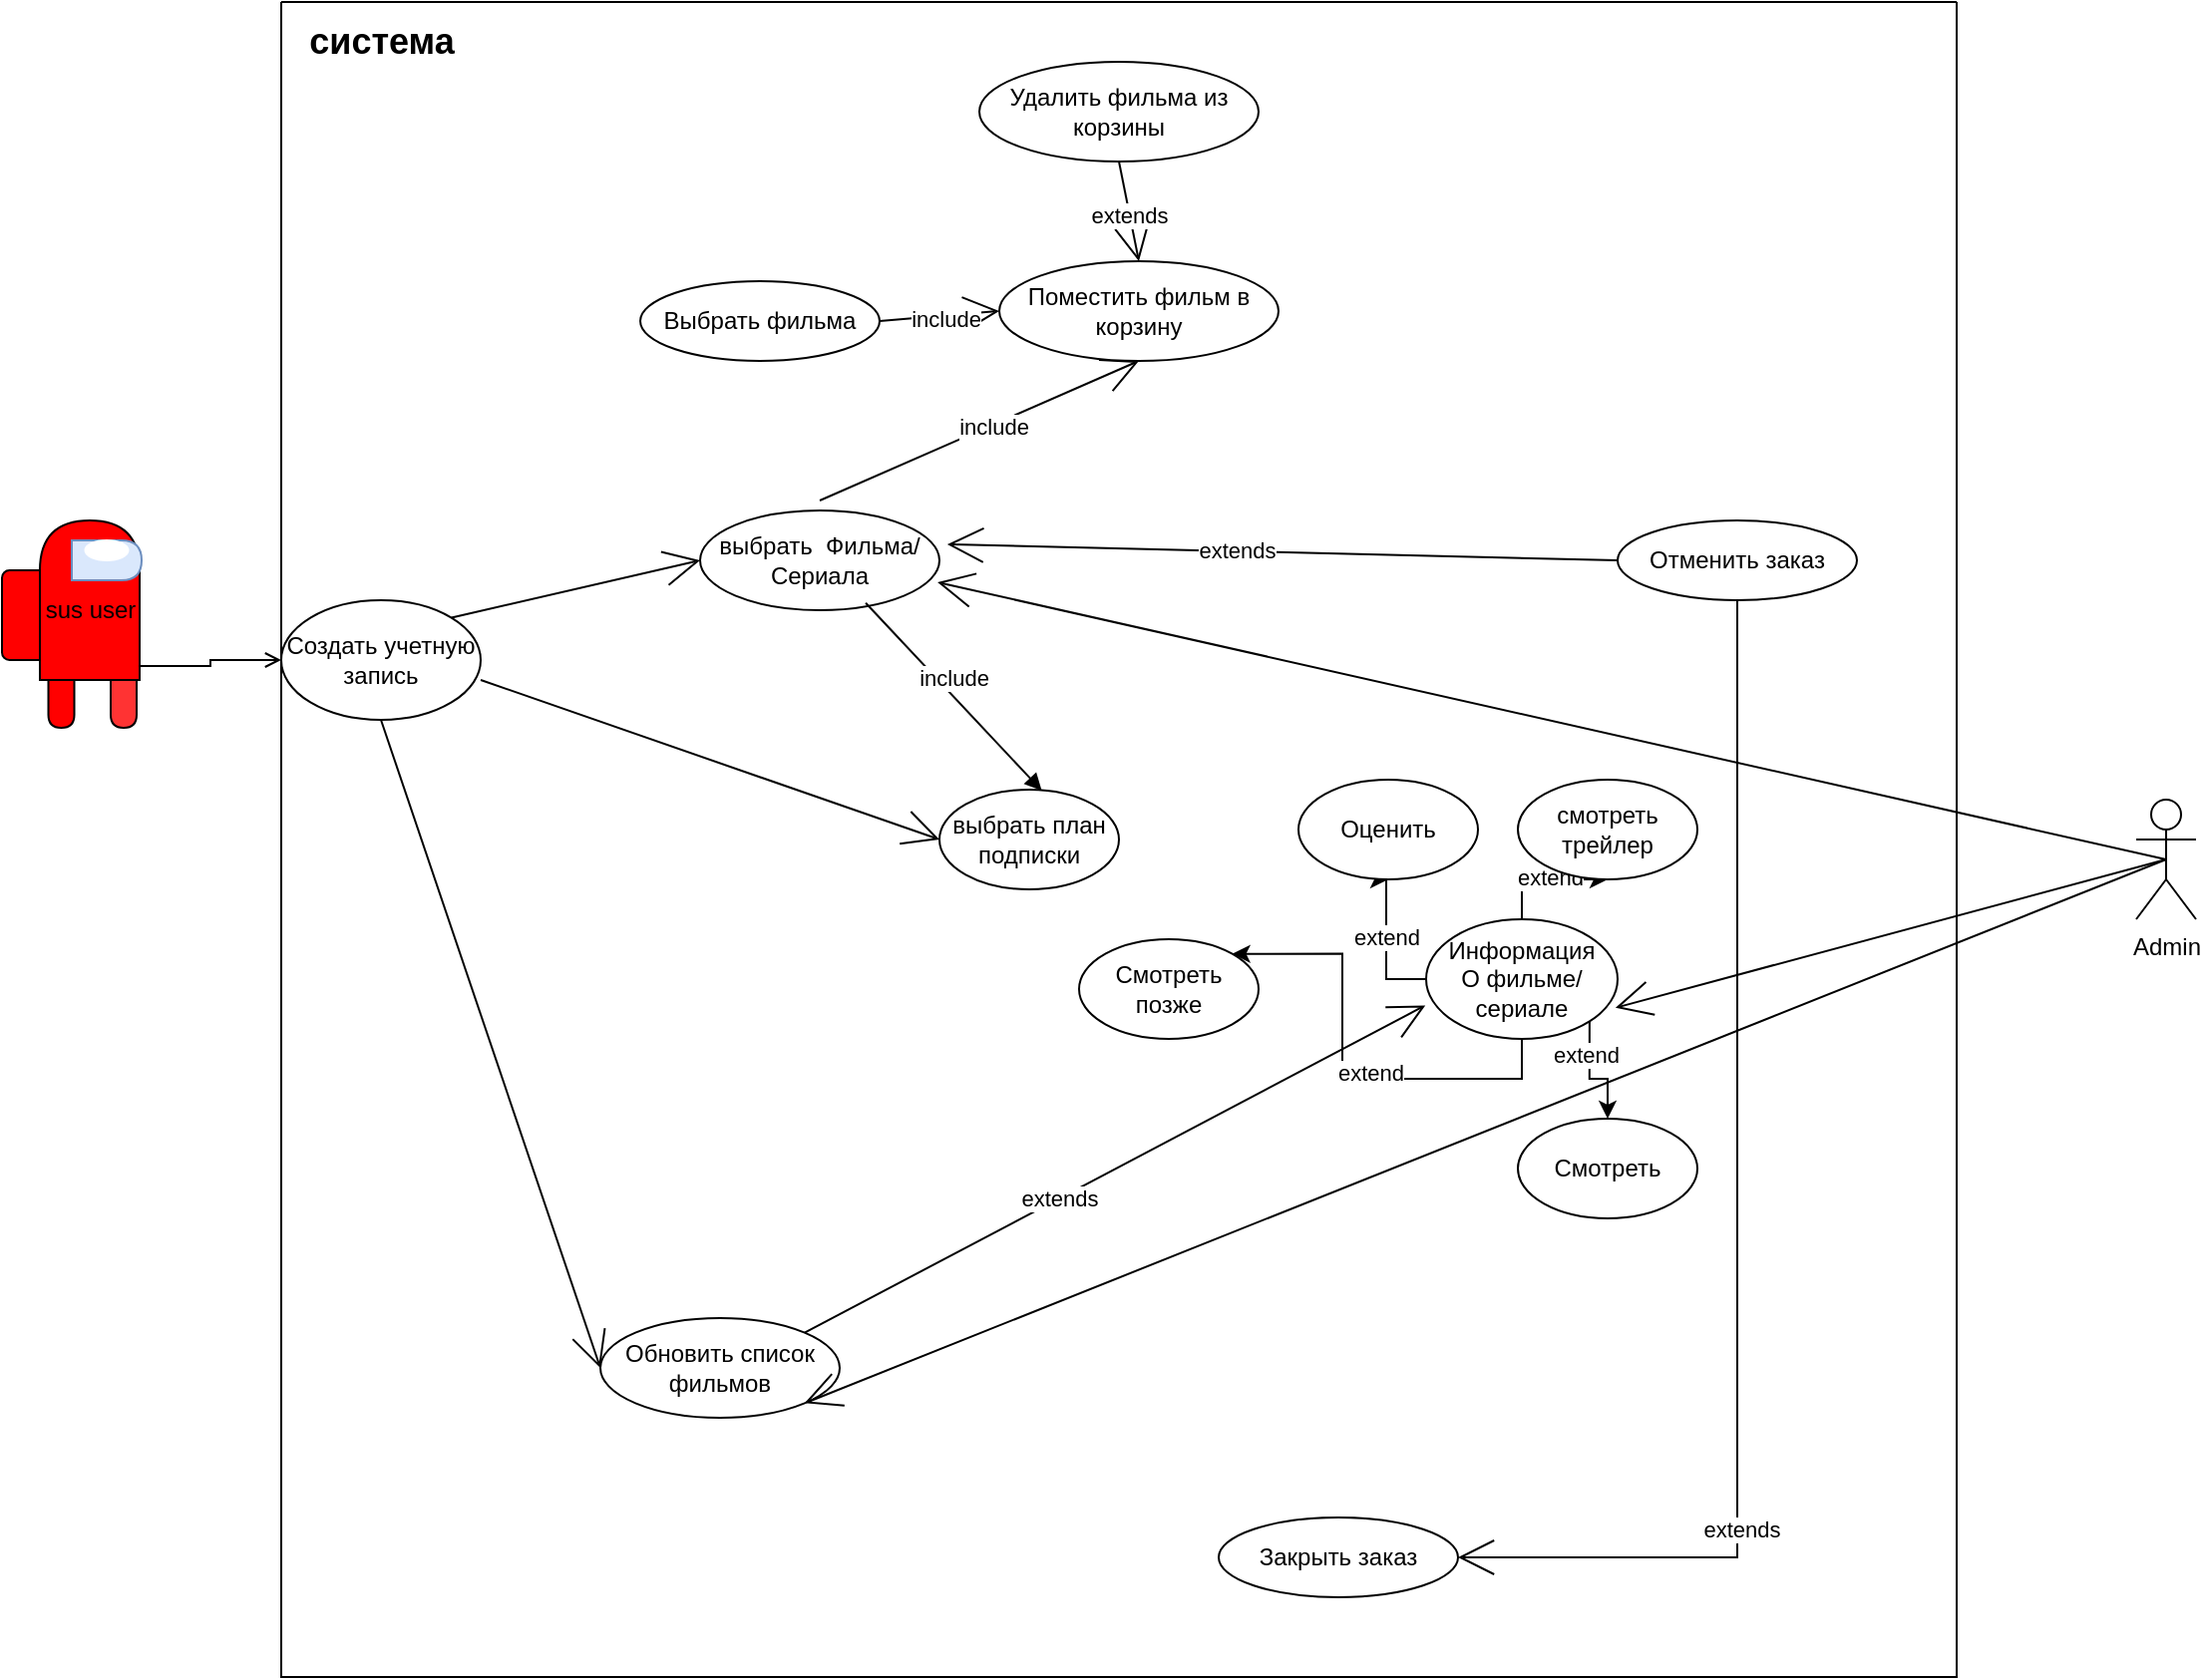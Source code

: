 <mxfile version="24.0.7" type="github">
  <diagram name="Page-1" id="EHUUDFUTc4Rseh3JcNTe">
    <mxGraphModel dx="2501" dy="1915" grid="1" gridSize="10" guides="1" tooltips="1" connect="1" arrows="1" fold="1" page="1" pageScale="1" pageWidth="827" pageHeight="1169" math="0" shadow="0">
      <root>
        <mxCell id="0" />
        <mxCell id="1" parent="0" />
        <mxCell id="1yvp5uJ9UUeQtlleW9mN-1" value="" style="endArrow=open;endSize=16;endFill=0;html=1;rounded=0;entryX=0.5;entryY=1;entryDx=0;entryDy=0;exitX=0.5;exitY=0;exitDx=0;exitDy=0;" parent="1" target="1yvp5uJ9UUeQtlleW9mN-9" edge="1">
          <mxGeometry width="160" relative="1" as="geometry">
            <mxPoint x="100" y="120" as="sourcePoint" />
            <mxPoint x="230" y="10" as="targetPoint" />
          </mxGeometry>
        </mxCell>
        <mxCell id="1yvp5uJ9UUeQtlleW9mN-2" value="include" style="edgeLabel;html=1;align=center;verticalAlign=middle;resizable=0;points=[];" parent="1yvp5uJ9UUeQtlleW9mN-1" vertex="1" connectable="0">
          <mxGeometry x="0.075" y="-1" relative="1" as="geometry">
            <mxPoint as="offset" />
          </mxGeometry>
        </mxCell>
        <mxCell id="1yvp5uJ9UUeQtlleW9mN-4" value="" style="endArrow=open;endSize=16;endFill=0;html=1;rounded=0;exitX=0.5;exitY=0.5;exitDx=0;exitDy=0;exitPerimeter=0;entryX=0.992;entryY=0.72;entryDx=0;entryDy=0;entryPerimeter=0;" parent="1" target="1yvp5uJ9UUeQtlleW9mN-17" edge="1" source="1yvp5uJ9UUeQtlleW9mN-51">
          <mxGeometry width="160" relative="1" as="geometry">
            <mxPoint x="740" y="290" as="sourcePoint" />
            <mxPoint x="142.426" y="154.142" as="targetPoint" />
          </mxGeometry>
        </mxCell>
        <mxCell id="1yvp5uJ9UUeQtlleW9mN-5" value="" style="swimlane;startSize=0;" parent="1" vertex="1">
          <mxGeometry x="-170" y="-130" width="840" height="840" as="geometry" />
        </mxCell>
        <mxCell id="1yvp5uJ9UUeQtlleW9mN-6" value="Обновить список фильмов" style="ellipse;whiteSpace=wrap;html=1;" parent="1yvp5uJ9UUeQtlleW9mN-5" vertex="1">
          <mxGeometry x="160" y="660" width="120" height="50" as="geometry" />
        </mxCell>
        <mxCell id="1yvp5uJ9UUeQtlleW9mN-7" value="" style="endArrow=open;endSize=16;endFill=0;html=1;rounded=0;entryX=-0.004;entryY=0.72;entryDx=0;entryDy=0;exitX=1;exitY=0;exitDx=0;exitDy=0;entryPerimeter=0;" parent="1yvp5uJ9UUeQtlleW9mN-5" source="1yvp5uJ9UUeQtlleW9mN-6" target="1yvp5uJ9UUeQtlleW9mN-31" edge="1">
          <mxGeometry width="160" relative="1" as="geometry">
            <mxPoint x="590" y="500" as="sourcePoint" />
            <mxPoint x="560" y="495.0" as="targetPoint" />
          </mxGeometry>
        </mxCell>
        <mxCell id="1yvp5uJ9UUeQtlleW9mN-8" value="extends" style="edgeLabel;html=1;align=center;verticalAlign=middle;resizable=0;points=[];" parent="1yvp5uJ9UUeQtlleW9mN-7" vertex="1" connectable="0">
          <mxGeometry x="-0.178" relative="1" as="geometry">
            <mxPoint as="offset" />
          </mxGeometry>
        </mxCell>
        <mxCell id="1yvp5uJ9UUeQtlleW9mN-9" value="Поместить фильм в корзину" style="ellipse;whiteSpace=wrap;html=1;" parent="1yvp5uJ9UUeQtlleW9mN-5" vertex="1">
          <mxGeometry x="360" y="130" width="140" height="50" as="geometry" />
        </mxCell>
        <mxCell id="1yvp5uJ9UUeQtlleW9mN-10" value="Удалить фильма&amp;nbsp;из корзины" style="ellipse;whiteSpace=wrap;html=1;" parent="1yvp5uJ9UUeQtlleW9mN-5" vertex="1">
          <mxGeometry x="350" y="30" width="140" height="50" as="geometry" />
        </mxCell>
        <mxCell id="1yvp5uJ9UUeQtlleW9mN-11" value="" style="endArrow=open;endSize=16;endFill=0;html=1;rounded=0;entryX=0.5;entryY=0;entryDx=0;entryDy=0;exitX=0.5;exitY=1;exitDx=0;exitDy=0;" parent="1yvp5uJ9UUeQtlleW9mN-5" source="1yvp5uJ9UUeQtlleW9mN-10" target="1yvp5uJ9UUeQtlleW9mN-9" edge="1">
          <mxGeometry width="160" relative="1" as="geometry">
            <mxPoint x="380" y="90" as="sourcePoint" />
            <mxPoint x="370" y="321" as="targetPoint" />
          </mxGeometry>
        </mxCell>
        <mxCell id="1yvp5uJ9UUeQtlleW9mN-12" value="extends" style="edgeLabel;html=1;align=center;verticalAlign=middle;resizable=0;points=[];" parent="1yvp5uJ9UUeQtlleW9mN-11" vertex="1" connectable="0">
          <mxGeometry x="0.075" y="-1" relative="1" as="geometry">
            <mxPoint as="offset" />
          </mxGeometry>
        </mxCell>
        <mxCell id="1yvp5uJ9UUeQtlleW9mN-13" value="Выбрать фильма" style="ellipse;whiteSpace=wrap;html=1;" parent="1yvp5uJ9UUeQtlleW9mN-5" vertex="1">
          <mxGeometry x="180" y="140" width="120" height="40" as="geometry" />
        </mxCell>
        <mxCell id="1yvp5uJ9UUeQtlleW9mN-14" value="" style="endArrow=open;endSize=16;endFill=0;html=1;rounded=0;exitX=1;exitY=0.5;exitDx=0;exitDy=0;entryX=0;entryY=0.5;entryDx=0;entryDy=0;" parent="1yvp5uJ9UUeQtlleW9mN-5" source="1yvp5uJ9UUeQtlleW9mN-13" target="1yvp5uJ9UUeQtlleW9mN-9" edge="1">
          <mxGeometry width="160" relative="1" as="geometry">
            <mxPoint x="410" y="370" as="sourcePoint" />
            <mxPoint x="190" y="110" as="targetPoint" />
          </mxGeometry>
        </mxCell>
        <mxCell id="1yvp5uJ9UUeQtlleW9mN-15" value="include" style="edgeLabel;html=1;align=center;verticalAlign=middle;resizable=0;points=[];" parent="1yvp5uJ9UUeQtlleW9mN-14" vertex="1" connectable="0">
          <mxGeometry x="0.075" y="-1" relative="1" as="geometry">
            <mxPoint as="offset" />
          </mxGeometry>
        </mxCell>
        <mxCell id="1yvp5uJ9UUeQtlleW9mN-16" value="Закрыть заказ" style="ellipse;whiteSpace=wrap;html=1;" parent="1yvp5uJ9UUeQtlleW9mN-5" vertex="1">
          <mxGeometry x="470" y="760" width="120" height="40" as="geometry" />
        </mxCell>
        <mxCell id="1yvp5uJ9UUeQtlleW9mN-17" value="выбрать&amp;nbsp; Фильма/Сериала" style="ellipse;whiteSpace=wrap;html=1;" parent="1yvp5uJ9UUeQtlleW9mN-5" vertex="1">
          <mxGeometry x="210" y="255" width="120" height="50" as="geometry" />
        </mxCell>
        <mxCell id="1yvp5uJ9UUeQtlleW9mN-18" value="&lt;b&gt;&lt;font style=&quot;font-size: 18px;&quot;&gt;система&lt;/font&gt;&lt;/b&gt;" style="text;html=1;align=center;verticalAlign=middle;resizable=0;points=[];autosize=1;strokeColor=none;fillColor=none;" parent="1yvp5uJ9UUeQtlleW9mN-5" vertex="1">
          <mxGeometry width="100" height="40" as="geometry" />
        </mxCell>
        <mxCell id="1yvp5uJ9UUeQtlleW9mN-19" value="Создать учетную запись" style="ellipse;whiteSpace=wrap;html=1;" parent="1yvp5uJ9UUeQtlleW9mN-5" vertex="1">
          <mxGeometry y="300" width="100" height="60" as="geometry" />
        </mxCell>
        <mxCell id="1yvp5uJ9UUeQtlleW9mN-20" value="" style="endArrow=open;endSize=16;endFill=0;html=1;rounded=0;entryX=0;entryY=0.5;entryDx=0;entryDy=0;exitX=1;exitY=0;exitDx=0;exitDy=0;" parent="1yvp5uJ9UUeQtlleW9mN-5" source="1yvp5uJ9UUeQtlleW9mN-19" target="1yvp5uJ9UUeQtlleW9mN-17" edge="1">
          <mxGeometry width="160" relative="1" as="geometry">
            <mxPoint x="-60" y="310" as="sourcePoint" />
            <mxPoint x="200" y="280" as="targetPoint" />
          </mxGeometry>
        </mxCell>
        <mxCell id="1yvp5uJ9UUeQtlleW9mN-21" value="" style="endArrow=open;endSize=16;endFill=0;html=1;rounded=0;entryX=0;entryY=0.5;entryDx=0;entryDy=0;" parent="1yvp5uJ9UUeQtlleW9mN-5" target="1yvp5uJ9UUeQtlleW9mN-38" edge="1">
          <mxGeometry width="160" relative="1" as="geometry">
            <mxPoint x="100" y="340" as="sourcePoint" />
            <mxPoint x="326.64" y="410.55" as="targetPoint" />
          </mxGeometry>
        </mxCell>
        <mxCell id="1yvp5uJ9UUeQtlleW9mN-22" value="" style="endArrow=open;endSize=16;endFill=0;html=1;rounded=0;exitX=0.5;exitY=1;exitDx=0;exitDy=0;entryX=0;entryY=0.5;entryDx=0;entryDy=0;" parent="1yvp5uJ9UUeQtlleW9mN-5" source="1yvp5uJ9UUeQtlleW9mN-19" target="1yvp5uJ9UUeQtlleW9mN-6" edge="1">
          <mxGeometry width="160" relative="1" as="geometry">
            <mxPoint x="-80.0" y="300" as="sourcePoint" />
            <mxPoint x="217.323" y="427.427" as="targetPoint" />
          </mxGeometry>
        </mxCell>
        <mxCell id="1yvp5uJ9UUeQtlleW9mN-23" style="edgeStyle=orthogonalEdgeStyle;rounded=0;orthogonalLoop=1;jettySize=auto;html=1;exitX=1;exitY=1;exitDx=0;exitDy=0;" parent="1yvp5uJ9UUeQtlleW9mN-5" source="1yvp5uJ9UUeQtlleW9mN-31" target="1yvp5uJ9UUeQtlleW9mN-40" edge="1">
          <mxGeometry relative="1" as="geometry" />
        </mxCell>
        <mxCell id="1yvp5uJ9UUeQtlleW9mN-24" value="extend" style="edgeLabel;html=1;align=center;verticalAlign=middle;resizable=0;points=[];" parent="1yvp5uJ9UUeQtlleW9mN-23" vertex="1" connectable="0">
          <mxGeometry x="-0.416" y="-2" relative="1" as="geometry">
            <mxPoint as="offset" />
          </mxGeometry>
        </mxCell>
        <mxCell id="1yvp5uJ9UUeQtlleW9mN-25" style="edgeStyle=orthogonalEdgeStyle;rounded=0;orthogonalLoop=1;jettySize=auto;html=1;exitX=0;exitY=0.5;exitDx=0;exitDy=0;" parent="1yvp5uJ9UUeQtlleW9mN-5" source="1yvp5uJ9UUeQtlleW9mN-31" target="1yvp5uJ9UUeQtlleW9mN-41" edge="1">
          <mxGeometry relative="1" as="geometry" />
        </mxCell>
        <mxCell id="1yvp5uJ9UUeQtlleW9mN-26" value="extend" style="edgeLabel;html=1;align=center;verticalAlign=middle;resizable=0;points=[];" parent="1yvp5uJ9UUeQtlleW9mN-25" vertex="1" connectable="0">
          <mxGeometry x="0.165" relative="1" as="geometry">
            <mxPoint as="offset" />
          </mxGeometry>
        </mxCell>
        <mxCell id="1yvp5uJ9UUeQtlleW9mN-27" style="edgeStyle=orthogonalEdgeStyle;rounded=0;orthogonalLoop=1;jettySize=auto;html=1;exitX=0.5;exitY=0;exitDx=0;exitDy=0;" parent="1yvp5uJ9UUeQtlleW9mN-5" source="1yvp5uJ9UUeQtlleW9mN-31" target="1yvp5uJ9UUeQtlleW9mN-42" edge="1">
          <mxGeometry relative="1" as="geometry" />
        </mxCell>
        <mxCell id="1yvp5uJ9UUeQtlleW9mN-28" value="extend" style="edgeLabel;html=1;align=center;verticalAlign=middle;resizable=0;points=[];" parent="1yvp5uJ9UUeQtlleW9mN-27" vertex="1" connectable="0">
          <mxGeometry x="0.057" y="1" relative="1" as="geometry">
            <mxPoint as="offset" />
          </mxGeometry>
        </mxCell>
        <mxCell id="1yvp5uJ9UUeQtlleW9mN-29" style="edgeStyle=orthogonalEdgeStyle;rounded=0;orthogonalLoop=1;jettySize=auto;html=1;exitX=0.5;exitY=1;exitDx=0;exitDy=0;entryX=1;entryY=0;entryDx=0;entryDy=0;" parent="1yvp5uJ9UUeQtlleW9mN-5" source="1yvp5uJ9UUeQtlleW9mN-31" target="1yvp5uJ9UUeQtlleW9mN-39" edge="1">
          <mxGeometry relative="1" as="geometry" />
        </mxCell>
        <mxCell id="1yvp5uJ9UUeQtlleW9mN-30" value="extend" style="edgeLabel;html=1;align=center;verticalAlign=middle;resizable=0;points=[];" parent="1yvp5uJ9UUeQtlleW9mN-29" vertex="1" connectable="0">
          <mxGeometry x="-0.159" y="-3" relative="1" as="geometry">
            <mxPoint as="offset" />
          </mxGeometry>
        </mxCell>
        <mxCell id="1yvp5uJ9UUeQtlleW9mN-31" value="&lt;div&gt;Информация&lt;/div&gt;О фильме/сериале" style="ellipse;whiteSpace=wrap;html=1;" parent="1yvp5uJ9UUeQtlleW9mN-5" vertex="1">
          <mxGeometry x="574" y="460" width="96" height="60" as="geometry" />
        </mxCell>
        <mxCell id="1yvp5uJ9UUeQtlleW9mN-32" value="Отменить заказ" style="ellipse;whiteSpace=wrap;html=1;" parent="1yvp5uJ9UUeQtlleW9mN-5" vertex="1">
          <mxGeometry x="670" y="260" width="120" height="40" as="geometry" />
        </mxCell>
        <mxCell id="1yvp5uJ9UUeQtlleW9mN-33" style="edgeStyle=orthogonalEdgeStyle;rounded=0;orthogonalLoop=1;jettySize=auto;html=1;exitX=0.5;exitY=1;exitDx=0;exitDy=0;entryX=1;entryY=0.5;entryDx=0;entryDy=0;endArrow=open;endFill=0;endSize=16;" parent="1yvp5uJ9UUeQtlleW9mN-5" source="1yvp5uJ9UUeQtlleW9mN-32" target="1yvp5uJ9UUeQtlleW9mN-16" edge="1">
          <mxGeometry relative="1" as="geometry" />
        </mxCell>
        <mxCell id="1yvp5uJ9UUeQtlleW9mN-34" value="extends" style="edgeLabel;html=1;align=center;verticalAlign=middle;resizable=0;points=[];" parent="1yvp5uJ9UUeQtlleW9mN-33" vertex="1" connectable="0">
          <mxGeometry x="0.501" y="2" relative="1" as="geometry">
            <mxPoint as="offset" />
          </mxGeometry>
        </mxCell>
        <mxCell id="1yvp5uJ9UUeQtlleW9mN-35" value="" style="endArrow=open;endSize=16;endFill=0;html=1;rounded=0;exitX=0;exitY=0.5;exitDx=0;exitDy=0;entryX=1.033;entryY=0.34;entryDx=0;entryDy=0;entryPerimeter=0;" parent="1yvp5uJ9UUeQtlleW9mN-5" source="1yvp5uJ9UUeQtlleW9mN-32" target="1yvp5uJ9UUeQtlleW9mN-17" edge="1">
          <mxGeometry width="160" relative="1" as="geometry">
            <mxPoint x="790" y="450" as="sourcePoint" />
            <mxPoint x="320" y="280" as="targetPoint" />
          </mxGeometry>
        </mxCell>
        <mxCell id="1yvp5uJ9UUeQtlleW9mN-36" value="extends" style="edgeLabel;html=1;align=center;verticalAlign=middle;resizable=0;points=[];" parent="1yvp5uJ9UUeQtlleW9mN-35" vertex="1" connectable="0">
          <mxGeometry x="0.332" y="2" relative="1" as="geometry">
            <mxPoint x="33" y="-2" as="offset" />
          </mxGeometry>
        </mxCell>
        <mxCell id="1yvp5uJ9UUeQtlleW9mN-37" value="include" style="html=1;verticalAlign=bottom;endArrow=block;curved=0;rounded=0;entryX=0.57;entryY=0.01;entryDx=0;entryDy=0;entryPerimeter=0;exitX=0.692;exitY=0.927;exitDx=0;exitDy=0;exitPerimeter=0;" parent="1yvp5uJ9UUeQtlleW9mN-5" source="1yvp5uJ9UUeQtlleW9mN-17" target="1yvp5uJ9UUeQtlleW9mN-38" edge="1">
          <mxGeometry width="80" relative="1" as="geometry">
            <mxPoint x="260" y="300" as="sourcePoint" />
            <mxPoint x="380.28" y="393.55" as="targetPoint" />
          </mxGeometry>
        </mxCell>
        <mxCell id="1yvp5uJ9UUeQtlleW9mN-38" value="выбрать план подписки" style="ellipse;whiteSpace=wrap;html=1;" parent="1yvp5uJ9UUeQtlleW9mN-5" vertex="1">
          <mxGeometry x="330" y="395" width="90" height="50" as="geometry" />
        </mxCell>
        <mxCell id="1yvp5uJ9UUeQtlleW9mN-39" value="Смотреть позже" style="ellipse;whiteSpace=wrap;html=1;" parent="1yvp5uJ9UUeQtlleW9mN-5" vertex="1">
          <mxGeometry x="400" y="470" width="90" height="50" as="geometry" />
        </mxCell>
        <mxCell id="1yvp5uJ9UUeQtlleW9mN-40" value="Смотреть" style="ellipse;whiteSpace=wrap;html=1;" parent="1yvp5uJ9UUeQtlleW9mN-5" vertex="1">
          <mxGeometry x="620" y="560" width="90" height="50" as="geometry" />
        </mxCell>
        <mxCell id="1yvp5uJ9UUeQtlleW9mN-41" value="Оценить" style="ellipse;whiteSpace=wrap;html=1;" parent="1yvp5uJ9UUeQtlleW9mN-5" vertex="1">
          <mxGeometry x="510" y="390" width="90" height="50" as="geometry" />
        </mxCell>
        <mxCell id="1yvp5uJ9UUeQtlleW9mN-42" value="смотреть трейлер" style="ellipse;whiteSpace=wrap;html=1;" parent="1yvp5uJ9UUeQtlleW9mN-5" vertex="1">
          <mxGeometry x="620" y="390" width="90" height="50" as="geometry" />
        </mxCell>
        <mxCell id="1yvp5uJ9UUeQtlleW9mN-43" value="" style="rounded=1;whiteSpace=wrap;html=1;rotation=90;fillColor=#ff0000;" parent="1" vertex="1">
          <mxGeometry x="-320" y="165" width="45" height="25" as="geometry" />
        </mxCell>
        <mxCell id="1yvp5uJ9UUeQtlleW9mN-44" value="" style="shape=delay;whiteSpace=wrap;html=1;rotation=-90;fillColor=#ff0000;" parent="1" vertex="1">
          <mxGeometry x="-306" y="145" width="80" height="50" as="geometry" />
        </mxCell>
        <mxCell id="1yvp5uJ9UUeQtlleW9mN-45" value="" style="shape=delay;whiteSpace=wrap;html=1;rotation=90;fillColor=#ff0000;" parent="1" vertex="1">
          <mxGeometry x="-292.25" y="215.5" width="24" height="13" as="geometry" />
        </mxCell>
        <mxCell id="1yvp5uJ9UUeQtlleW9mN-46" value="" style="shape=delay;whiteSpace=wrap;html=1;rotation=90;fillColor=#FF3333;" parent="1" vertex="1">
          <mxGeometry x="-261" y="215.5" width="24" height="13" as="geometry" />
        </mxCell>
        <mxCell id="1yvp5uJ9UUeQtlleW9mN-47" value="" style="shape=delay;whiteSpace=wrap;html=1;fillColor=#dae8fc;strokeColor=#6c8ebf;" parent="1" vertex="1">
          <mxGeometry x="-275" y="140" width="35" height="20" as="geometry" />
        </mxCell>
        <mxCell id="1yvp5uJ9UUeQtlleW9mN-48" value="" style="ellipse;whiteSpace=wrap;html=1;strokeColor=#ffffff;" parent="1" vertex="1">
          <mxGeometry x="-268.25" y="140" width="21.5" height="10" as="geometry" />
        </mxCell>
        <mxCell id="1yvp5uJ9UUeQtlleW9mN-49" value="sus user" style="text;html=1;align=center;verticalAlign=middle;resizable=0;points=[];autosize=1;strokeColor=none;fillColor=none;" parent="1" vertex="1">
          <mxGeometry x="-301" y="160" width="70" height="30" as="geometry" />
        </mxCell>
        <mxCell id="1yvp5uJ9UUeQtlleW9mN-50" style="edgeStyle=orthogonalEdgeStyle;rounded=0;orthogonalLoop=1;jettySize=auto;html=1;exitX=0.088;exitY=1.003;exitDx=0;exitDy=0;entryX=0;entryY=0.5;entryDx=0;entryDy=0;exitPerimeter=0;endArrow=open;endFill=0;" parent="1" source="1yvp5uJ9UUeQtlleW9mN-44" target="1yvp5uJ9UUeQtlleW9mN-19" edge="1">
          <mxGeometry relative="1" as="geometry" />
        </mxCell>
        <mxCell id="1yvp5uJ9UUeQtlleW9mN-51" value="Admin" style="shape=umlActor;verticalLabelPosition=bottom;verticalAlign=top;html=1;" parent="1" vertex="1">
          <mxGeometry x="760" y="270" width="30" height="60" as="geometry" />
        </mxCell>
        <mxCell id="1yvp5uJ9UUeQtlleW9mN-52" value="" style="endArrow=open;endSize=16;endFill=0;html=1;rounded=0;entryX=1;entryY=1;entryDx=0;entryDy=0;exitX=0.5;exitY=0.5;exitDx=0;exitDy=0;exitPerimeter=0;" parent="1" source="1yvp5uJ9UUeQtlleW9mN-51" target="1yvp5uJ9UUeQtlleW9mN-6" edge="1">
          <mxGeometry width="160" relative="1" as="geometry">
            <mxPoint x="750" y="300" as="sourcePoint" />
            <mxPoint x="515" y="355" as="targetPoint" />
          </mxGeometry>
        </mxCell>
        <mxCell id="1yvp5uJ9UUeQtlleW9mN-53" value="" style="endArrow=open;endSize=16;endFill=0;html=1;rounded=0;exitX=0.5;exitY=0.5;exitDx=0;exitDy=0;exitPerimeter=0;entryX=0.989;entryY=0.74;entryDx=0;entryDy=0;entryPerimeter=0;" parent="1" source="1yvp5uJ9UUeQtlleW9mN-51" target="1yvp5uJ9UUeQtlleW9mN-31" edge="1">
          <mxGeometry width="160" relative="1" as="geometry">
            <mxPoint x="750" y="300" as="sourcePoint" />
            <mxPoint x="179" y="161" as="targetPoint" />
          </mxGeometry>
        </mxCell>
      </root>
    </mxGraphModel>
  </diagram>
</mxfile>
